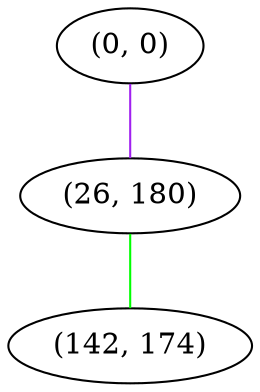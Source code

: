 graph "" {
"(0, 0)";
"(26, 180)";
"(142, 174)";
"(0, 0)" -- "(26, 180)"  [color=purple, key=0, weight=4];
"(26, 180)" -- "(142, 174)"  [color=green, key=0, weight=2];
}
